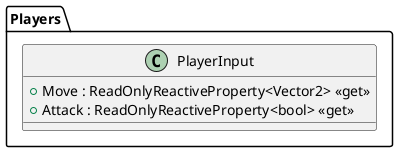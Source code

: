 @startuml
namespace Players{
class PlayerInput {
    + Move : ReadOnlyReactiveProperty<Vector2> <<get>>
    + Attack : ReadOnlyReactiveProperty<bool> <<get>>
}
}
@enduml
